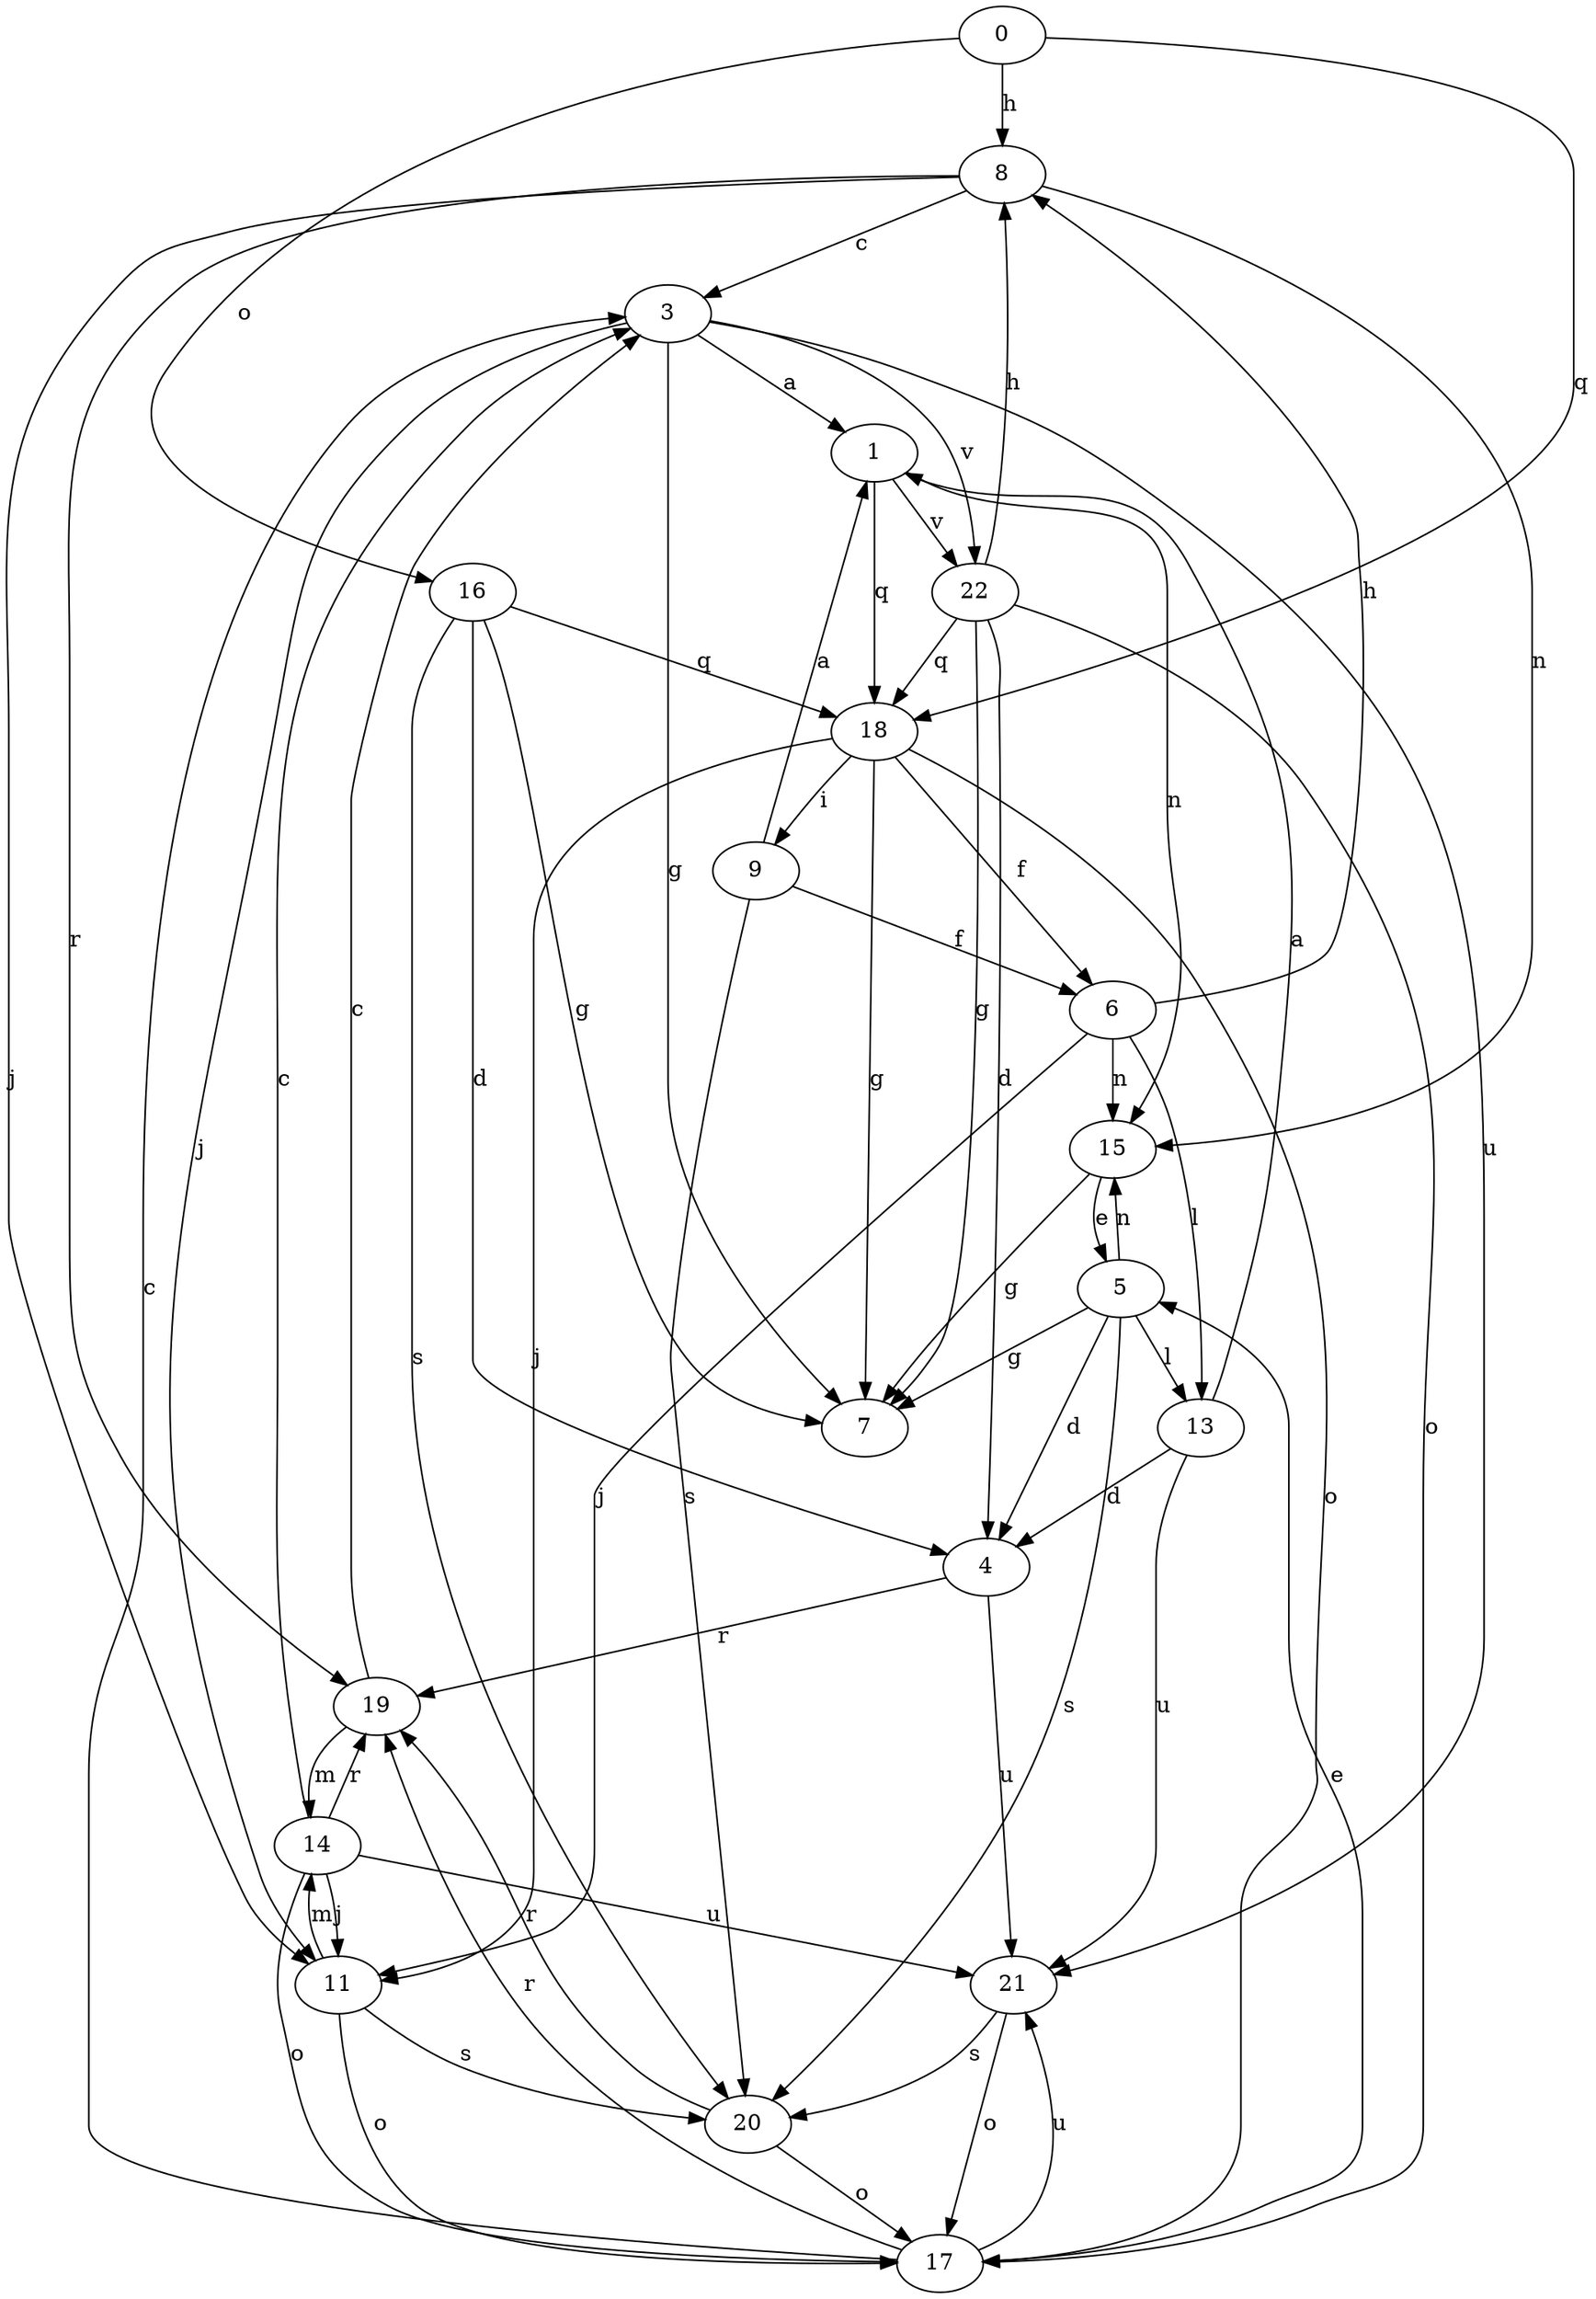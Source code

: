 strict digraph  {
0;
1;
3;
4;
5;
6;
7;
8;
9;
11;
13;
14;
15;
16;
17;
18;
19;
20;
21;
22;
0 -> 8  [label=h];
0 -> 16  [label=o];
0 -> 18  [label=q];
1 -> 15  [label=n];
1 -> 18  [label=q];
1 -> 22  [label=v];
3 -> 1  [label=a];
3 -> 7  [label=g];
3 -> 11  [label=j];
3 -> 21  [label=u];
3 -> 22  [label=v];
4 -> 19  [label=r];
4 -> 21  [label=u];
5 -> 4  [label=d];
5 -> 7  [label=g];
5 -> 13  [label=l];
5 -> 15  [label=n];
5 -> 20  [label=s];
6 -> 8  [label=h];
6 -> 11  [label=j];
6 -> 13  [label=l];
6 -> 15  [label=n];
8 -> 3  [label=c];
8 -> 11  [label=j];
8 -> 15  [label=n];
8 -> 19  [label=r];
9 -> 1  [label=a];
9 -> 6  [label=f];
9 -> 20  [label=s];
11 -> 14  [label=m];
11 -> 17  [label=o];
11 -> 20  [label=s];
13 -> 1  [label=a];
13 -> 4  [label=d];
13 -> 21  [label=u];
14 -> 3  [label=c];
14 -> 11  [label=j];
14 -> 17  [label=o];
14 -> 19  [label=r];
14 -> 21  [label=u];
15 -> 5  [label=e];
15 -> 7  [label=g];
16 -> 4  [label=d];
16 -> 7  [label=g];
16 -> 18  [label=q];
16 -> 20  [label=s];
17 -> 3  [label=c];
17 -> 5  [label=e];
17 -> 19  [label=r];
17 -> 21  [label=u];
18 -> 6  [label=f];
18 -> 7  [label=g];
18 -> 9  [label=i];
18 -> 11  [label=j];
18 -> 17  [label=o];
19 -> 3  [label=c];
19 -> 14  [label=m];
20 -> 17  [label=o];
20 -> 19  [label=r];
21 -> 17  [label=o];
21 -> 20  [label=s];
22 -> 4  [label=d];
22 -> 7  [label=g];
22 -> 8  [label=h];
22 -> 17  [label=o];
22 -> 18  [label=q];
}
